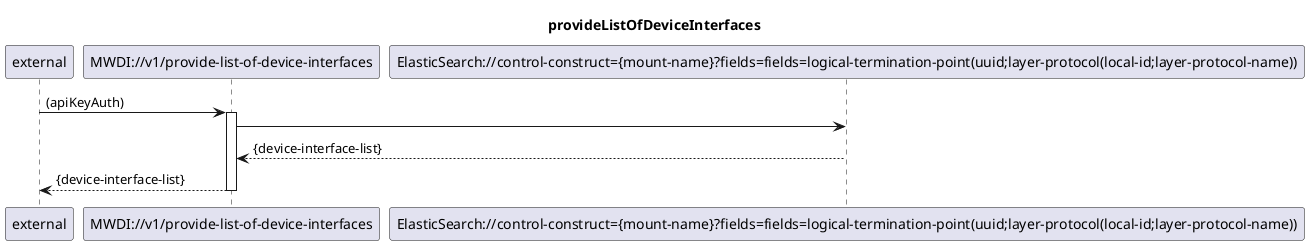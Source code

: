 @startuml 100_provideListOfDeviceInterfaces
skinparam responseMessageBelowArrow true

title  provideListOfDeviceInterfaces

participant "external" as requestor
participant "MWDI://v1/provide-list-of-device-interfaces" as provideListOfDeviceInterfaces
participant "ElasticSearch://control-construct={mount-name}?fields=fields=logical-termination-point(uuid;layer-protocol(local-id;layer-protocol-name))" as DeviceInterfaceList

requestor -> provideListOfDeviceInterfaces: (apiKeyAuth)
activate provideListOfDeviceInterfaces

provideListOfDeviceInterfaces -> DeviceInterfaceList
DeviceInterfaceList --> provideListOfDeviceInterfaces: {device-interface-list}

provideListOfDeviceInterfaces --> requestor: {device-interface-list}
deactivate provideListOfDeviceInterfaces

@enduml